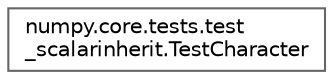 digraph "Graphical Class Hierarchy"
{
 // LATEX_PDF_SIZE
  bgcolor="transparent";
  edge [fontname=Helvetica,fontsize=10,labelfontname=Helvetica,labelfontsize=10];
  node [fontname=Helvetica,fontsize=10,shape=box,height=0.2,width=0.4];
  rankdir="LR";
  Node0 [id="Node000000",label="numpy.core.tests.test\l_scalarinherit.TestCharacter",height=0.2,width=0.4,color="grey40", fillcolor="white", style="filled",URL="$d4/d5b/classnumpy_1_1core_1_1tests_1_1test__scalarinherit_1_1TestCharacter.html",tooltip=" "];
}
